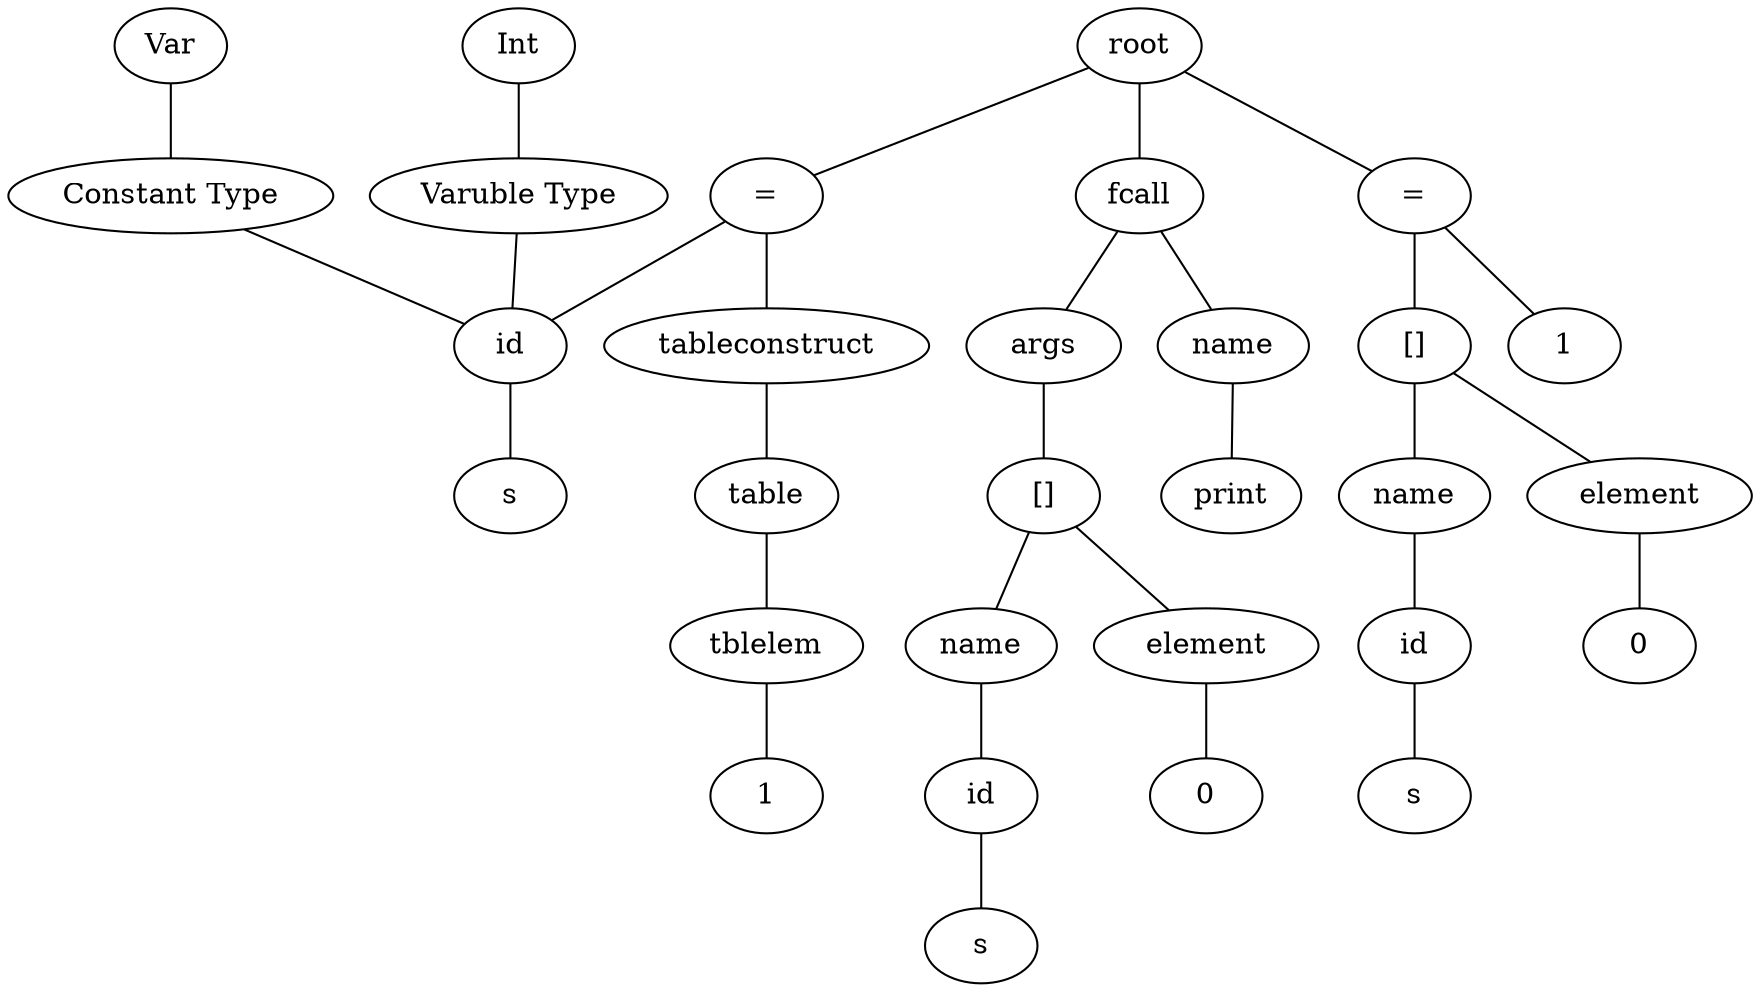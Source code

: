 graph graphname {
root;
assign0[label = "="];
root--assign0;
expr0[label = "id"];
assign0--expr0;
type0[label = "Varuble Type"];
type0--expr0;
type1[label = "Int"];
type1--type0;
consttype0[label = "Constant Type"];
consttype0--expr0;
consttype1[label = "Var"];
consttype1--consttype0;
expr1[label = "s"];
expr0--expr1;
expr2[label = "tableconstruct"];
assign0--expr2;
table0[label = "table"];
expr2--table0;
table00[label = "tblelem"];
table0--table00;
expr3[label = "1"];
table00--expr3;
assign1[label = "="];
root--assign1;
expr4[label = "[]"];
assign1--expr4;
expr4name[label = "name"];
expr5[label = "id"];
expr4name--expr5;
expr6[label = "s"];
expr5--expr6;
expr4--expr4name;
expr4args[label = " element "];
expr4 -- expr4args;
expr7[label = "0"];
expr4args--expr7;
expr8[label = "1"];
assign1--expr8;
expr9[label = "fcall"];
root--expr9;
expr9name[label = "name"];
expr10[label = "print"];
expr9name--expr10;
expr9--expr9name;
expr9args[label = " args "];
expr9 -- expr9args;
expr11[label = "[]"];
expr9args--expr11;
expr11name[label = "name"];
expr12[label = "id"];
expr11name--expr12;
expr13[label = "s"];
expr12--expr13;
expr11--expr11name;
expr11args[label = " element "];
expr11 -- expr11args;
expr14[label = "0"];
expr11args--expr14;
}
